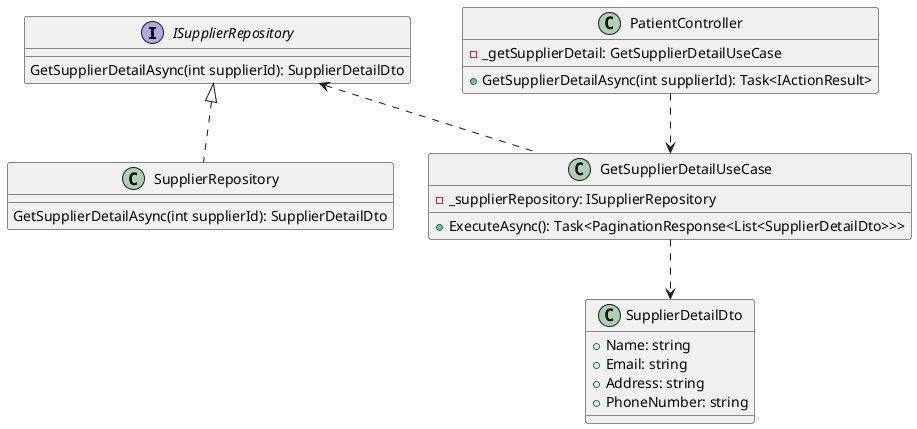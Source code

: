 @startuml
interface ISupplierRepository{
GetSupplierDetailAsync(int supplierId): SupplierDetailDto
}

class SupplierRepository {
GetSupplierDetailAsync(int supplierId): SupplierDetailDto
}

class GetSupplierDetailUseCase {
  - _supplierRepository: ISupplierRepository
  + ExecuteAsync(): Task<PaginationResponse<List<SupplierDetailDto>>>
}


class PatientController {
  - _getSupplierDetail: GetSupplierDetailUseCase
  + GetSupplierDetailAsync(int supplierId): Task<IActionResult>
}

class SupplierDetailDto{
+ Name: string
+ Email: string
+ Address: string
+ PhoneNumber: string
}



ISupplierRepository <|.. SupplierRepository
ISupplierRepository <.. GetSupplierDetailUseCase



PatientController ..> GetSupplierDetailUseCase
GetSupplierDetailUseCase ..> SupplierDetailDto
@enduml
